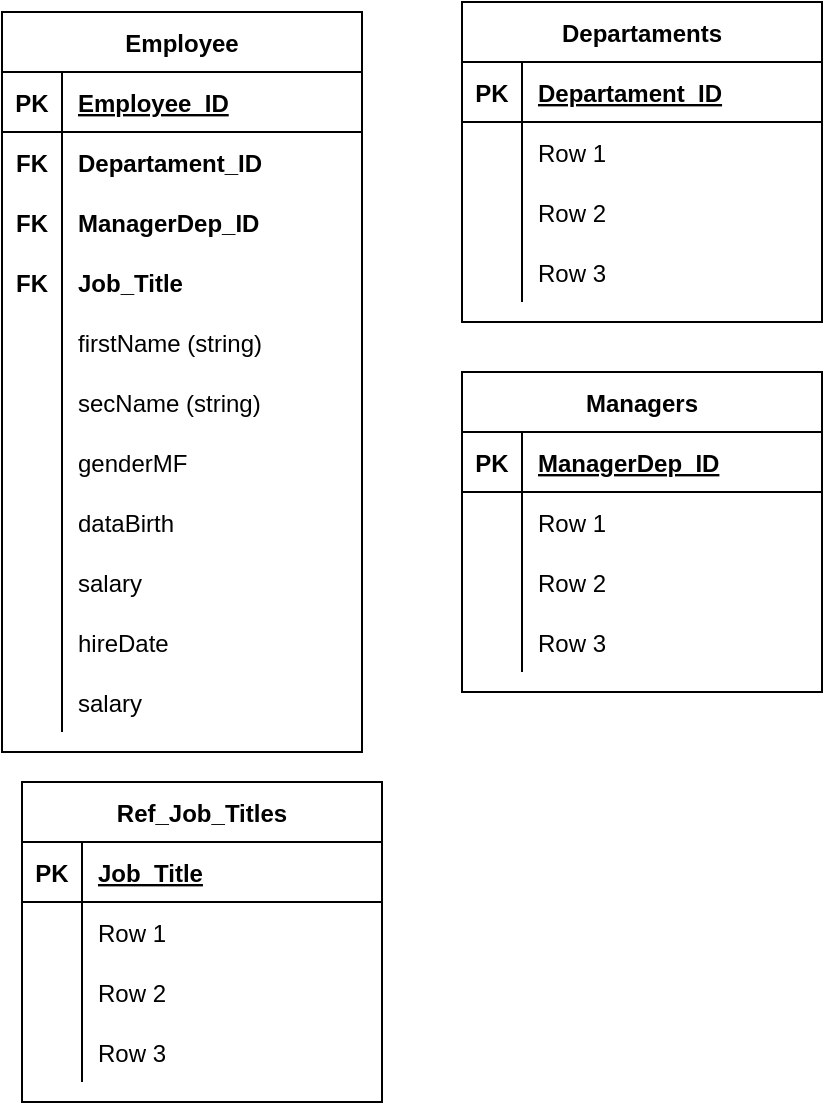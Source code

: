 <mxfile version="13.8.1" type="github"><diagram id="v65PNkJ61GbIifvFXmhB" name="Page-1"><mxGraphModel dx="946" dy="645" grid="1" gridSize="10" guides="1" tooltips="1" connect="1" arrows="1" fold="1" page="1" pageScale="1" pageWidth="827" pageHeight="1169" math="0" shadow="0"><root><mxCell id="0"/><mxCell id="1" parent="0"/><mxCell id="LOyZ8DNp9sTi-8k64zps-1" value="Employee" style="shape=table;startSize=30;container=1;collapsible=1;childLayout=tableLayout;fixedRows=1;rowLines=0;fontStyle=1;align=center;resizeLast=1;" vertex="1" parent="1"><mxGeometry x="80" y="40" width="180" height="370" as="geometry"/></mxCell><mxCell id="LOyZ8DNp9sTi-8k64zps-2" value="" style="shape=partialRectangle;collapsible=0;dropTarget=0;pointerEvents=0;fillColor=none;top=0;left=0;bottom=1;right=0;points=[[0,0.5],[1,0.5]];portConstraint=eastwest;" vertex="1" parent="LOyZ8DNp9sTi-8k64zps-1"><mxGeometry y="30" width="180" height="30" as="geometry"/></mxCell><mxCell id="LOyZ8DNp9sTi-8k64zps-3" value="PK" style="shape=partialRectangle;connectable=0;fillColor=none;top=0;left=0;bottom=0;right=0;fontStyle=1;overflow=hidden;" vertex="1" parent="LOyZ8DNp9sTi-8k64zps-2"><mxGeometry width="30" height="30" as="geometry"/></mxCell><mxCell id="LOyZ8DNp9sTi-8k64zps-4" value="Employee_ID" style="shape=partialRectangle;connectable=0;fillColor=none;top=0;left=0;bottom=0;right=0;align=left;spacingLeft=6;fontStyle=5;overflow=hidden;" vertex="1" parent="LOyZ8DNp9sTi-8k64zps-2"><mxGeometry x="30" width="150" height="30" as="geometry"/></mxCell><mxCell id="LOyZ8DNp9sTi-8k64zps-5" value="" style="shape=partialRectangle;collapsible=0;dropTarget=0;pointerEvents=0;fillColor=none;top=0;left=0;bottom=0;right=0;points=[[0,0.5],[1,0.5]];portConstraint=eastwest;" vertex="1" parent="LOyZ8DNp9sTi-8k64zps-1"><mxGeometry y="60" width="180" height="30" as="geometry"/></mxCell><mxCell id="LOyZ8DNp9sTi-8k64zps-6" value="FK" style="shape=partialRectangle;connectable=0;fillColor=none;top=0;left=0;bottom=0;right=0;editable=1;overflow=hidden;fontStyle=1" vertex="1" parent="LOyZ8DNp9sTi-8k64zps-5"><mxGeometry width="30" height="30" as="geometry"/></mxCell><mxCell id="LOyZ8DNp9sTi-8k64zps-7" value="Departament_ID" style="shape=partialRectangle;connectable=0;fillColor=none;top=0;left=0;bottom=0;right=0;align=left;spacingLeft=6;overflow=hidden;fontStyle=1" vertex="1" parent="LOyZ8DNp9sTi-8k64zps-5"><mxGeometry x="30" width="150" height="30" as="geometry"/></mxCell><mxCell id="LOyZ8DNp9sTi-8k64zps-86" value="" style="shape=partialRectangle;collapsible=0;dropTarget=0;pointerEvents=0;fillColor=none;top=0;left=0;bottom=0;right=0;points=[[0,0.5],[1,0.5]];portConstraint=eastwest;" vertex="1" parent="LOyZ8DNp9sTi-8k64zps-1"><mxGeometry y="90" width="180" height="30" as="geometry"/></mxCell><mxCell id="LOyZ8DNp9sTi-8k64zps-87" value="FK" style="shape=partialRectangle;connectable=0;fillColor=none;top=0;left=0;bottom=0;right=0;editable=1;overflow=hidden;fontStyle=1" vertex="1" parent="LOyZ8DNp9sTi-8k64zps-86"><mxGeometry width="30" height="30" as="geometry"/></mxCell><mxCell id="LOyZ8DNp9sTi-8k64zps-88" value="ManagerDep_ID" style="shape=partialRectangle;connectable=0;fillColor=none;top=0;left=0;bottom=0;right=0;align=left;spacingLeft=6;overflow=hidden;fontStyle=1" vertex="1" parent="LOyZ8DNp9sTi-8k64zps-86"><mxGeometry x="30" width="150" height="30" as="geometry"/></mxCell><mxCell id="LOyZ8DNp9sTi-8k64zps-171" value="" style="shape=partialRectangle;collapsible=0;dropTarget=0;pointerEvents=0;fillColor=none;top=0;left=0;bottom=0;right=0;points=[[0,0.5],[1,0.5]];portConstraint=eastwest;" vertex="1" parent="LOyZ8DNp9sTi-8k64zps-1"><mxGeometry y="120" width="180" height="30" as="geometry"/></mxCell><mxCell id="LOyZ8DNp9sTi-8k64zps-172" value="FK" style="shape=partialRectangle;connectable=0;fillColor=none;top=0;left=0;bottom=0;right=0;editable=1;overflow=hidden;fontStyle=1" vertex="1" parent="LOyZ8DNp9sTi-8k64zps-171"><mxGeometry width="30" height="30" as="geometry"/></mxCell><mxCell id="LOyZ8DNp9sTi-8k64zps-173" value="Job_Title" style="shape=partialRectangle;connectable=0;fillColor=none;top=0;left=0;bottom=0;right=0;align=left;spacingLeft=6;overflow=hidden;fontStyle=1" vertex="1" parent="LOyZ8DNp9sTi-8k64zps-171"><mxGeometry x="30" width="150" height="30" as="geometry"/></mxCell><mxCell id="LOyZ8DNp9sTi-8k64zps-127" value="" style="shape=partialRectangle;collapsible=0;dropTarget=0;pointerEvents=0;fillColor=none;top=0;left=0;bottom=0;right=0;points=[[0,0.5],[1,0.5]];portConstraint=eastwest;" vertex="1" parent="LOyZ8DNp9sTi-8k64zps-1"><mxGeometry y="150" width="180" height="30" as="geometry"/></mxCell><mxCell id="LOyZ8DNp9sTi-8k64zps-128" value="" style="shape=partialRectangle;connectable=0;fillColor=none;top=0;left=0;bottom=0;right=0;editable=1;overflow=hidden;" vertex="1" parent="LOyZ8DNp9sTi-8k64zps-127"><mxGeometry width="30" height="30" as="geometry"/></mxCell><mxCell id="LOyZ8DNp9sTi-8k64zps-129" value="firstName (string)" style="shape=partialRectangle;connectable=0;fillColor=none;top=0;left=0;bottom=0;right=0;align=left;spacingLeft=6;overflow=hidden;" vertex="1" parent="LOyZ8DNp9sTi-8k64zps-127"><mxGeometry x="30" width="150" height="30" as="geometry"/></mxCell><mxCell id="LOyZ8DNp9sTi-8k64zps-8" value="" style="shape=partialRectangle;collapsible=0;dropTarget=0;pointerEvents=0;fillColor=none;top=0;left=0;bottom=0;right=0;points=[[0,0.5],[1,0.5]];portConstraint=eastwest;" vertex="1" parent="LOyZ8DNp9sTi-8k64zps-1"><mxGeometry y="180" width="180" height="30" as="geometry"/></mxCell><mxCell id="LOyZ8DNp9sTi-8k64zps-9" value="" style="shape=partialRectangle;connectable=0;fillColor=none;top=0;left=0;bottom=0;right=0;editable=1;overflow=hidden;" vertex="1" parent="LOyZ8DNp9sTi-8k64zps-8"><mxGeometry width="30" height="30" as="geometry"/></mxCell><mxCell id="LOyZ8DNp9sTi-8k64zps-10" value="secName (string)" style="shape=partialRectangle;connectable=0;fillColor=none;top=0;left=0;bottom=0;right=0;align=left;spacingLeft=6;overflow=hidden;" vertex="1" parent="LOyZ8DNp9sTi-8k64zps-8"><mxGeometry x="30" width="150" height="30" as="geometry"/></mxCell><mxCell id="LOyZ8DNp9sTi-8k64zps-11" value="" style="shape=partialRectangle;collapsible=0;dropTarget=0;pointerEvents=0;fillColor=none;top=0;left=0;bottom=0;right=0;points=[[0,0.5],[1,0.5]];portConstraint=eastwest;" vertex="1" parent="LOyZ8DNp9sTi-8k64zps-1"><mxGeometry y="210" width="180" height="30" as="geometry"/></mxCell><mxCell id="LOyZ8DNp9sTi-8k64zps-12" value="" style="shape=partialRectangle;connectable=0;fillColor=none;top=0;left=0;bottom=0;right=0;editable=1;overflow=hidden;" vertex="1" parent="LOyZ8DNp9sTi-8k64zps-11"><mxGeometry width="30" height="30" as="geometry"/></mxCell><mxCell id="LOyZ8DNp9sTi-8k64zps-13" value="genderMF" style="shape=partialRectangle;connectable=0;fillColor=none;top=0;left=0;bottom=0;right=0;align=left;spacingLeft=6;overflow=hidden;" vertex="1" parent="LOyZ8DNp9sTi-8k64zps-11"><mxGeometry x="30" width="150" height="30" as="geometry"/></mxCell><mxCell id="LOyZ8DNp9sTi-8k64zps-61" value="" style="shape=partialRectangle;collapsible=0;dropTarget=0;pointerEvents=0;fillColor=none;top=0;left=0;bottom=0;right=0;points=[[0,0.5],[1,0.5]];portConstraint=eastwest;" vertex="1" parent="LOyZ8DNp9sTi-8k64zps-1"><mxGeometry y="240" width="180" height="30" as="geometry"/></mxCell><mxCell id="LOyZ8DNp9sTi-8k64zps-62" value="" style="shape=partialRectangle;connectable=0;fillColor=none;top=0;left=0;bottom=0;right=0;editable=1;overflow=hidden;" vertex="1" parent="LOyZ8DNp9sTi-8k64zps-61"><mxGeometry width="30" height="30" as="geometry"/></mxCell><mxCell id="LOyZ8DNp9sTi-8k64zps-63" value="dataBirth" style="shape=partialRectangle;connectable=0;fillColor=none;top=0;left=0;bottom=0;right=0;align=left;spacingLeft=6;overflow=hidden;" vertex="1" parent="LOyZ8DNp9sTi-8k64zps-61"><mxGeometry x="30" width="150" height="30" as="geometry"/></mxCell><mxCell id="LOyZ8DNp9sTi-8k64zps-152" value="" style="shape=partialRectangle;collapsible=0;dropTarget=0;pointerEvents=0;fillColor=none;top=0;left=0;bottom=0;right=0;points=[[0,0.5],[1,0.5]];portConstraint=eastwest;" vertex="1" parent="LOyZ8DNp9sTi-8k64zps-1"><mxGeometry y="270" width="180" height="30" as="geometry"/></mxCell><mxCell id="LOyZ8DNp9sTi-8k64zps-153" value="" style="shape=partialRectangle;connectable=0;fillColor=none;top=0;left=0;bottom=0;right=0;editable=1;overflow=hidden;" vertex="1" parent="LOyZ8DNp9sTi-8k64zps-152"><mxGeometry width="30" height="30" as="geometry"/></mxCell><mxCell id="LOyZ8DNp9sTi-8k64zps-154" value="salary" style="shape=partialRectangle;connectable=0;fillColor=none;top=0;left=0;bottom=0;right=0;align=left;spacingLeft=6;overflow=hidden;" vertex="1" parent="LOyZ8DNp9sTi-8k64zps-152"><mxGeometry x="30" width="150" height="30" as="geometry"/></mxCell><mxCell id="LOyZ8DNp9sTi-8k64zps-155" value="" style="shape=partialRectangle;collapsible=0;dropTarget=0;pointerEvents=0;fillColor=none;top=0;left=0;bottom=0;right=0;points=[[0,0.5],[1,0.5]];portConstraint=eastwest;" vertex="1" parent="LOyZ8DNp9sTi-8k64zps-1"><mxGeometry y="300" width="180" height="30" as="geometry"/></mxCell><mxCell id="LOyZ8DNp9sTi-8k64zps-156" value="" style="shape=partialRectangle;connectable=0;fillColor=none;top=0;left=0;bottom=0;right=0;editable=1;overflow=hidden;" vertex="1" parent="LOyZ8DNp9sTi-8k64zps-155"><mxGeometry width="30" height="30" as="geometry"/></mxCell><mxCell id="LOyZ8DNp9sTi-8k64zps-157" value="hireDate" style="shape=partialRectangle;connectable=0;fillColor=none;top=0;left=0;bottom=0;right=0;align=left;spacingLeft=6;overflow=hidden;" vertex="1" parent="LOyZ8DNp9sTi-8k64zps-155"><mxGeometry x="30" width="150" height="30" as="geometry"/></mxCell><mxCell id="LOyZ8DNp9sTi-8k64zps-200" value="" style="shape=partialRectangle;collapsible=0;dropTarget=0;pointerEvents=0;fillColor=none;top=0;left=0;bottom=0;right=0;points=[[0,0.5],[1,0.5]];portConstraint=eastwest;" vertex="1" parent="LOyZ8DNp9sTi-8k64zps-1"><mxGeometry y="330" width="180" height="30" as="geometry"/></mxCell><mxCell id="LOyZ8DNp9sTi-8k64zps-201" value="" style="shape=partialRectangle;connectable=0;fillColor=none;top=0;left=0;bottom=0;right=0;editable=1;overflow=hidden;" vertex="1" parent="LOyZ8DNp9sTi-8k64zps-200"><mxGeometry width="30" height="30" as="geometry"/></mxCell><mxCell id="LOyZ8DNp9sTi-8k64zps-202" value="salary" style="shape=partialRectangle;connectable=0;fillColor=none;top=0;left=0;bottom=0;right=0;align=left;spacingLeft=6;overflow=hidden;" vertex="1" parent="LOyZ8DNp9sTi-8k64zps-200"><mxGeometry x="30" width="150" height="30" as="geometry"/></mxCell><mxCell id="LOyZ8DNp9sTi-8k64zps-158" value="Departaments" style="shape=table;startSize=30;container=1;collapsible=1;childLayout=tableLayout;fixedRows=1;rowLines=0;fontStyle=1;align=center;resizeLast=1;" vertex="1" parent="1"><mxGeometry x="310" y="35" width="180" height="160" as="geometry"/></mxCell><mxCell id="LOyZ8DNp9sTi-8k64zps-159" value="" style="shape=partialRectangle;collapsible=0;dropTarget=0;pointerEvents=0;fillColor=none;top=0;left=0;bottom=1;right=0;points=[[0,0.5],[1,0.5]];portConstraint=eastwest;" vertex="1" parent="LOyZ8DNp9sTi-8k64zps-158"><mxGeometry y="30" width="180" height="30" as="geometry"/></mxCell><mxCell id="LOyZ8DNp9sTi-8k64zps-160" value="PK" style="shape=partialRectangle;connectable=0;fillColor=none;top=0;left=0;bottom=0;right=0;fontStyle=1;overflow=hidden;" vertex="1" parent="LOyZ8DNp9sTi-8k64zps-159"><mxGeometry width="30" height="30" as="geometry"/></mxCell><mxCell id="LOyZ8DNp9sTi-8k64zps-161" value="Departament_ID" style="shape=partialRectangle;connectable=0;fillColor=none;top=0;left=0;bottom=0;right=0;align=left;spacingLeft=6;fontStyle=5;overflow=hidden;" vertex="1" parent="LOyZ8DNp9sTi-8k64zps-159"><mxGeometry x="30" width="150" height="30" as="geometry"/></mxCell><mxCell id="LOyZ8DNp9sTi-8k64zps-162" value="" style="shape=partialRectangle;collapsible=0;dropTarget=0;pointerEvents=0;fillColor=none;top=0;left=0;bottom=0;right=0;points=[[0,0.5],[1,0.5]];portConstraint=eastwest;" vertex="1" parent="LOyZ8DNp9sTi-8k64zps-158"><mxGeometry y="60" width="180" height="30" as="geometry"/></mxCell><mxCell id="LOyZ8DNp9sTi-8k64zps-163" value="" style="shape=partialRectangle;connectable=0;fillColor=none;top=0;left=0;bottom=0;right=0;editable=1;overflow=hidden;" vertex="1" parent="LOyZ8DNp9sTi-8k64zps-162"><mxGeometry width="30" height="30" as="geometry"/></mxCell><mxCell id="LOyZ8DNp9sTi-8k64zps-164" value="Row 1" style="shape=partialRectangle;connectable=0;fillColor=none;top=0;left=0;bottom=0;right=0;align=left;spacingLeft=6;overflow=hidden;" vertex="1" parent="LOyZ8DNp9sTi-8k64zps-162"><mxGeometry x="30" width="150" height="30" as="geometry"/></mxCell><mxCell id="LOyZ8DNp9sTi-8k64zps-165" value="" style="shape=partialRectangle;collapsible=0;dropTarget=0;pointerEvents=0;fillColor=none;top=0;left=0;bottom=0;right=0;points=[[0,0.5],[1,0.5]];portConstraint=eastwest;" vertex="1" parent="LOyZ8DNp9sTi-8k64zps-158"><mxGeometry y="90" width="180" height="30" as="geometry"/></mxCell><mxCell id="LOyZ8DNp9sTi-8k64zps-166" value="" style="shape=partialRectangle;connectable=0;fillColor=none;top=0;left=0;bottom=0;right=0;editable=1;overflow=hidden;" vertex="1" parent="LOyZ8DNp9sTi-8k64zps-165"><mxGeometry width="30" height="30" as="geometry"/></mxCell><mxCell id="LOyZ8DNp9sTi-8k64zps-167" value="Row 2" style="shape=partialRectangle;connectable=0;fillColor=none;top=0;left=0;bottom=0;right=0;align=left;spacingLeft=6;overflow=hidden;" vertex="1" parent="LOyZ8DNp9sTi-8k64zps-165"><mxGeometry x="30" width="150" height="30" as="geometry"/></mxCell><mxCell id="LOyZ8DNp9sTi-8k64zps-168" value="" style="shape=partialRectangle;collapsible=0;dropTarget=0;pointerEvents=0;fillColor=none;top=0;left=0;bottom=0;right=0;points=[[0,0.5],[1,0.5]];portConstraint=eastwest;" vertex="1" parent="LOyZ8DNp9sTi-8k64zps-158"><mxGeometry y="120" width="180" height="30" as="geometry"/></mxCell><mxCell id="LOyZ8DNp9sTi-8k64zps-169" value="" style="shape=partialRectangle;connectable=0;fillColor=none;top=0;left=0;bottom=0;right=0;editable=1;overflow=hidden;" vertex="1" parent="LOyZ8DNp9sTi-8k64zps-168"><mxGeometry width="30" height="30" as="geometry"/></mxCell><mxCell id="LOyZ8DNp9sTi-8k64zps-170" value="Row 3" style="shape=partialRectangle;connectable=0;fillColor=none;top=0;left=0;bottom=0;right=0;align=left;spacingLeft=6;overflow=hidden;" vertex="1" parent="LOyZ8DNp9sTi-8k64zps-168"><mxGeometry x="30" width="150" height="30" as="geometry"/></mxCell><mxCell id="LOyZ8DNp9sTi-8k64zps-174" value="Managers" style="shape=table;startSize=30;container=1;collapsible=1;childLayout=tableLayout;fixedRows=1;rowLines=0;fontStyle=1;align=center;resizeLast=1;" vertex="1" parent="1"><mxGeometry x="310" y="220" width="180" height="160" as="geometry"/></mxCell><mxCell id="LOyZ8DNp9sTi-8k64zps-175" value="" style="shape=partialRectangle;collapsible=0;dropTarget=0;pointerEvents=0;fillColor=none;top=0;left=0;bottom=1;right=0;points=[[0,0.5],[1,0.5]];portConstraint=eastwest;" vertex="1" parent="LOyZ8DNp9sTi-8k64zps-174"><mxGeometry y="30" width="180" height="30" as="geometry"/></mxCell><mxCell id="LOyZ8DNp9sTi-8k64zps-176" value="PK" style="shape=partialRectangle;connectable=0;fillColor=none;top=0;left=0;bottom=0;right=0;fontStyle=1;overflow=hidden;" vertex="1" parent="LOyZ8DNp9sTi-8k64zps-175"><mxGeometry width="30" height="30" as="geometry"/></mxCell><mxCell id="LOyZ8DNp9sTi-8k64zps-177" value="ManagerDep_ID" style="shape=partialRectangle;connectable=0;fillColor=none;top=0;left=0;bottom=0;right=0;align=left;spacingLeft=6;fontStyle=5;overflow=hidden;" vertex="1" parent="LOyZ8DNp9sTi-8k64zps-175"><mxGeometry x="30" width="150" height="30" as="geometry"/></mxCell><mxCell id="LOyZ8DNp9sTi-8k64zps-178" value="" style="shape=partialRectangle;collapsible=0;dropTarget=0;pointerEvents=0;fillColor=none;top=0;left=0;bottom=0;right=0;points=[[0,0.5],[1,0.5]];portConstraint=eastwest;" vertex="1" parent="LOyZ8DNp9sTi-8k64zps-174"><mxGeometry y="60" width="180" height="30" as="geometry"/></mxCell><mxCell id="LOyZ8DNp9sTi-8k64zps-179" value="" style="shape=partialRectangle;connectable=0;fillColor=none;top=0;left=0;bottom=0;right=0;editable=1;overflow=hidden;" vertex="1" parent="LOyZ8DNp9sTi-8k64zps-178"><mxGeometry width="30" height="30" as="geometry"/></mxCell><mxCell id="LOyZ8DNp9sTi-8k64zps-180" value="Row 1" style="shape=partialRectangle;connectable=0;fillColor=none;top=0;left=0;bottom=0;right=0;align=left;spacingLeft=6;overflow=hidden;" vertex="1" parent="LOyZ8DNp9sTi-8k64zps-178"><mxGeometry x="30" width="150" height="30" as="geometry"/></mxCell><mxCell id="LOyZ8DNp9sTi-8k64zps-181" value="" style="shape=partialRectangle;collapsible=0;dropTarget=0;pointerEvents=0;fillColor=none;top=0;left=0;bottom=0;right=0;points=[[0,0.5],[1,0.5]];portConstraint=eastwest;" vertex="1" parent="LOyZ8DNp9sTi-8k64zps-174"><mxGeometry y="90" width="180" height="30" as="geometry"/></mxCell><mxCell id="LOyZ8DNp9sTi-8k64zps-182" value="" style="shape=partialRectangle;connectable=0;fillColor=none;top=0;left=0;bottom=0;right=0;editable=1;overflow=hidden;" vertex="1" parent="LOyZ8DNp9sTi-8k64zps-181"><mxGeometry width="30" height="30" as="geometry"/></mxCell><mxCell id="LOyZ8DNp9sTi-8k64zps-183" value="Row 2" style="shape=partialRectangle;connectable=0;fillColor=none;top=0;left=0;bottom=0;right=0;align=left;spacingLeft=6;overflow=hidden;" vertex="1" parent="LOyZ8DNp9sTi-8k64zps-181"><mxGeometry x="30" width="150" height="30" as="geometry"/></mxCell><mxCell id="LOyZ8DNp9sTi-8k64zps-184" value="" style="shape=partialRectangle;collapsible=0;dropTarget=0;pointerEvents=0;fillColor=none;top=0;left=0;bottom=0;right=0;points=[[0,0.5],[1,0.5]];portConstraint=eastwest;" vertex="1" parent="LOyZ8DNp9sTi-8k64zps-174"><mxGeometry y="120" width="180" height="30" as="geometry"/></mxCell><mxCell id="LOyZ8DNp9sTi-8k64zps-185" value="" style="shape=partialRectangle;connectable=0;fillColor=none;top=0;left=0;bottom=0;right=0;editable=1;overflow=hidden;" vertex="1" parent="LOyZ8DNp9sTi-8k64zps-184"><mxGeometry width="30" height="30" as="geometry"/></mxCell><mxCell id="LOyZ8DNp9sTi-8k64zps-186" value="Row 3" style="shape=partialRectangle;connectable=0;fillColor=none;top=0;left=0;bottom=0;right=0;align=left;spacingLeft=6;overflow=hidden;" vertex="1" parent="LOyZ8DNp9sTi-8k64zps-184"><mxGeometry x="30" width="150" height="30" as="geometry"/></mxCell><mxCell id="LOyZ8DNp9sTi-8k64zps-187" value="Ref_Job_Titles" style="shape=table;startSize=30;container=1;collapsible=1;childLayout=tableLayout;fixedRows=1;rowLines=0;fontStyle=1;align=center;resizeLast=1;" vertex="1" parent="1"><mxGeometry x="90" y="425" width="180" height="160" as="geometry"/></mxCell><mxCell id="LOyZ8DNp9sTi-8k64zps-188" value="" style="shape=partialRectangle;collapsible=0;dropTarget=0;pointerEvents=0;fillColor=none;top=0;left=0;bottom=1;right=0;points=[[0,0.5],[1,0.5]];portConstraint=eastwest;" vertex="1" parent="LOyZ8DNp9sTi-8k64zps-187"><mxGeometry y="30" width="180" height="30" as="geometry"/></mxCell><mxCell id="LOyZ8DNp9sTi-8k64zps-189" value="PK" style="shape=partialRectangle;connectable=0;fillColor=none;top=0;left=0;bottom=0;right=0;fontStyle=1;overflow=hidden;" vertex="1" parent="LOyZ8DNp9sTi-8k64zps-188"><mxGeometry width="30" height="30" as="geometry"/></mxCell><mxCell id="LOyZ8DNp9sTi-8k64zps-190" value="Job_Title" style="shape=partialRectangle;connectable=0;fillColor=none;top=0;left=0;bottom=0;right=0;align=left;spacingLeft=6;fontStyle=5;overflow=hidden;" vertex="1" parent="LOyZ8DNp9sTi-8k64zps-188"><mxGeometry x="30" width="150" height="30" as="geometry"/></mxCell><mxCell id="LOyZ8DNp9sTi-8k64zps-191" value="" style="shape=partialRectangle;collapsible=0;dropTarget=0;pointerEvents=0;fillColor=none;top=0;left=0;bottom=0;right=0;points=[[0,0.5],[1,0.5]];portConstraint=eastwest;" vertex="1" parent="LOyZ8DNp9sTi-8k64zps-187"><mxGeometry y="60" width="180" height="30" as="geometry"/></mxCell><mxCell id="LOyZ8DNp9sTi-8k64zps-192" value="" style="shape=partialRectangle;connectable=0;fillColor=none;top=0;left=0;bottom=0;right=0;editable=1;overflow=hidden;" vertex="1" parent="LOyZ8DNp9sTi-8k64zps-191"><mxGeometry width="30" height="30" as="geometry"/></mxCell><mxCell id="LOyZ8DNp9sTi-8k64zps-193" value="Row 1" style="shape=partialRectangle;connectable=0;fillColor=none;top=0;left=0;bottom=0;right=0;align=left;spacingLeft=6;overflow=hidden;" vertex="1" parent="LOyZ8DNp9sTi-8k64zps-191"><mxGeometry x="30" width="150" height="30" as="geometry"/></mxCell><mxCell id="LOyZ8DNp9sTi-8k64zps-194" value="" style="shape=partialRectangle;collapsible=0;dropTarget=0;pointerEvents=0;fillColor=none;top=0;left=0;bottom=0;right=0;points=[[0,0.5],[1,0.5]];portConstraint=eastwest;" vertex="1" parent="LOyZ8DNp9sTi-8k64zps-187"><mxGeometry y="90" width="180" height="30" as="geometry"/></mxCell><mxCell id="LOyZ8DNp9sTi-8k64zps-195" value="" style="shape=partialRectangle;connectable=0;fillColor=none;top=0;left=0;bottom=0;right=0;editable=1;overflow=hidden;" vertex="1" parent="LOyZ8DNp9sTi-8k64zps-194"><mxGeometry width="30" height="30" as="geometry"/></mxCell><mxCell id="LOyZ8DNp9sTi-8k64zps-196" value="Row 2" style="shape=partialRectangle;connectable=0;fillColor=none;top=0;left=0;bottom=0;right=0;align=left;spacingLeft=6;overflow=hidden;" vertex="1" parent="LOyZ8DNp9sTi-8k64zps-194"><mxGeometry x="30" width="150" height="30" as="geometry"/></mxCell><mxCell id="LOyZ8DNp9sTi-8k64zps-197" value="" style="shape=partialRectangle;collapsible=0;dropTarget=0;pointerEvents=0;fillColor=none;top=0;left=0;bottom=0;right=0;points=[[0,0.5],[1,0.5]];portConstraint=eastwest;" vertex="1" parent="LOyZ8DNp9sTi-8k64zps-187"><mxGeometry y="120" width="180" height="30" as="geometry"/></mxCell><mxCell id="LOyZ8DNp9sTi-8k64zps-198" value="" style="shape=partialRectangle;connectable=0;fillColor=none;top=0;left=0;bottom=0;right=0;editable=1;overflow=hidden;" vertex="1" parent="LOyZ8DNp9sTi-8k64zps-197"><mxGeometry width="30" height="30" as="geometry"/></mxCell><mxCell id="LOyZ8DNp9sTi-8k64zps-199" value="Row 3" style="shape=partialRectangle;connectable=0;fillColor=none;top=0;left=0;bottom=0;right=0;align=left;spacingLeft=6;overflow=hidden;" vertex="1" parent="LOyZ8DNp9sTi-8k64zps-197"><mxGeometry x="30" width="150" height="30" as="geometry"/></mxCell></root></mxGraphModel></diagram></mxfile>